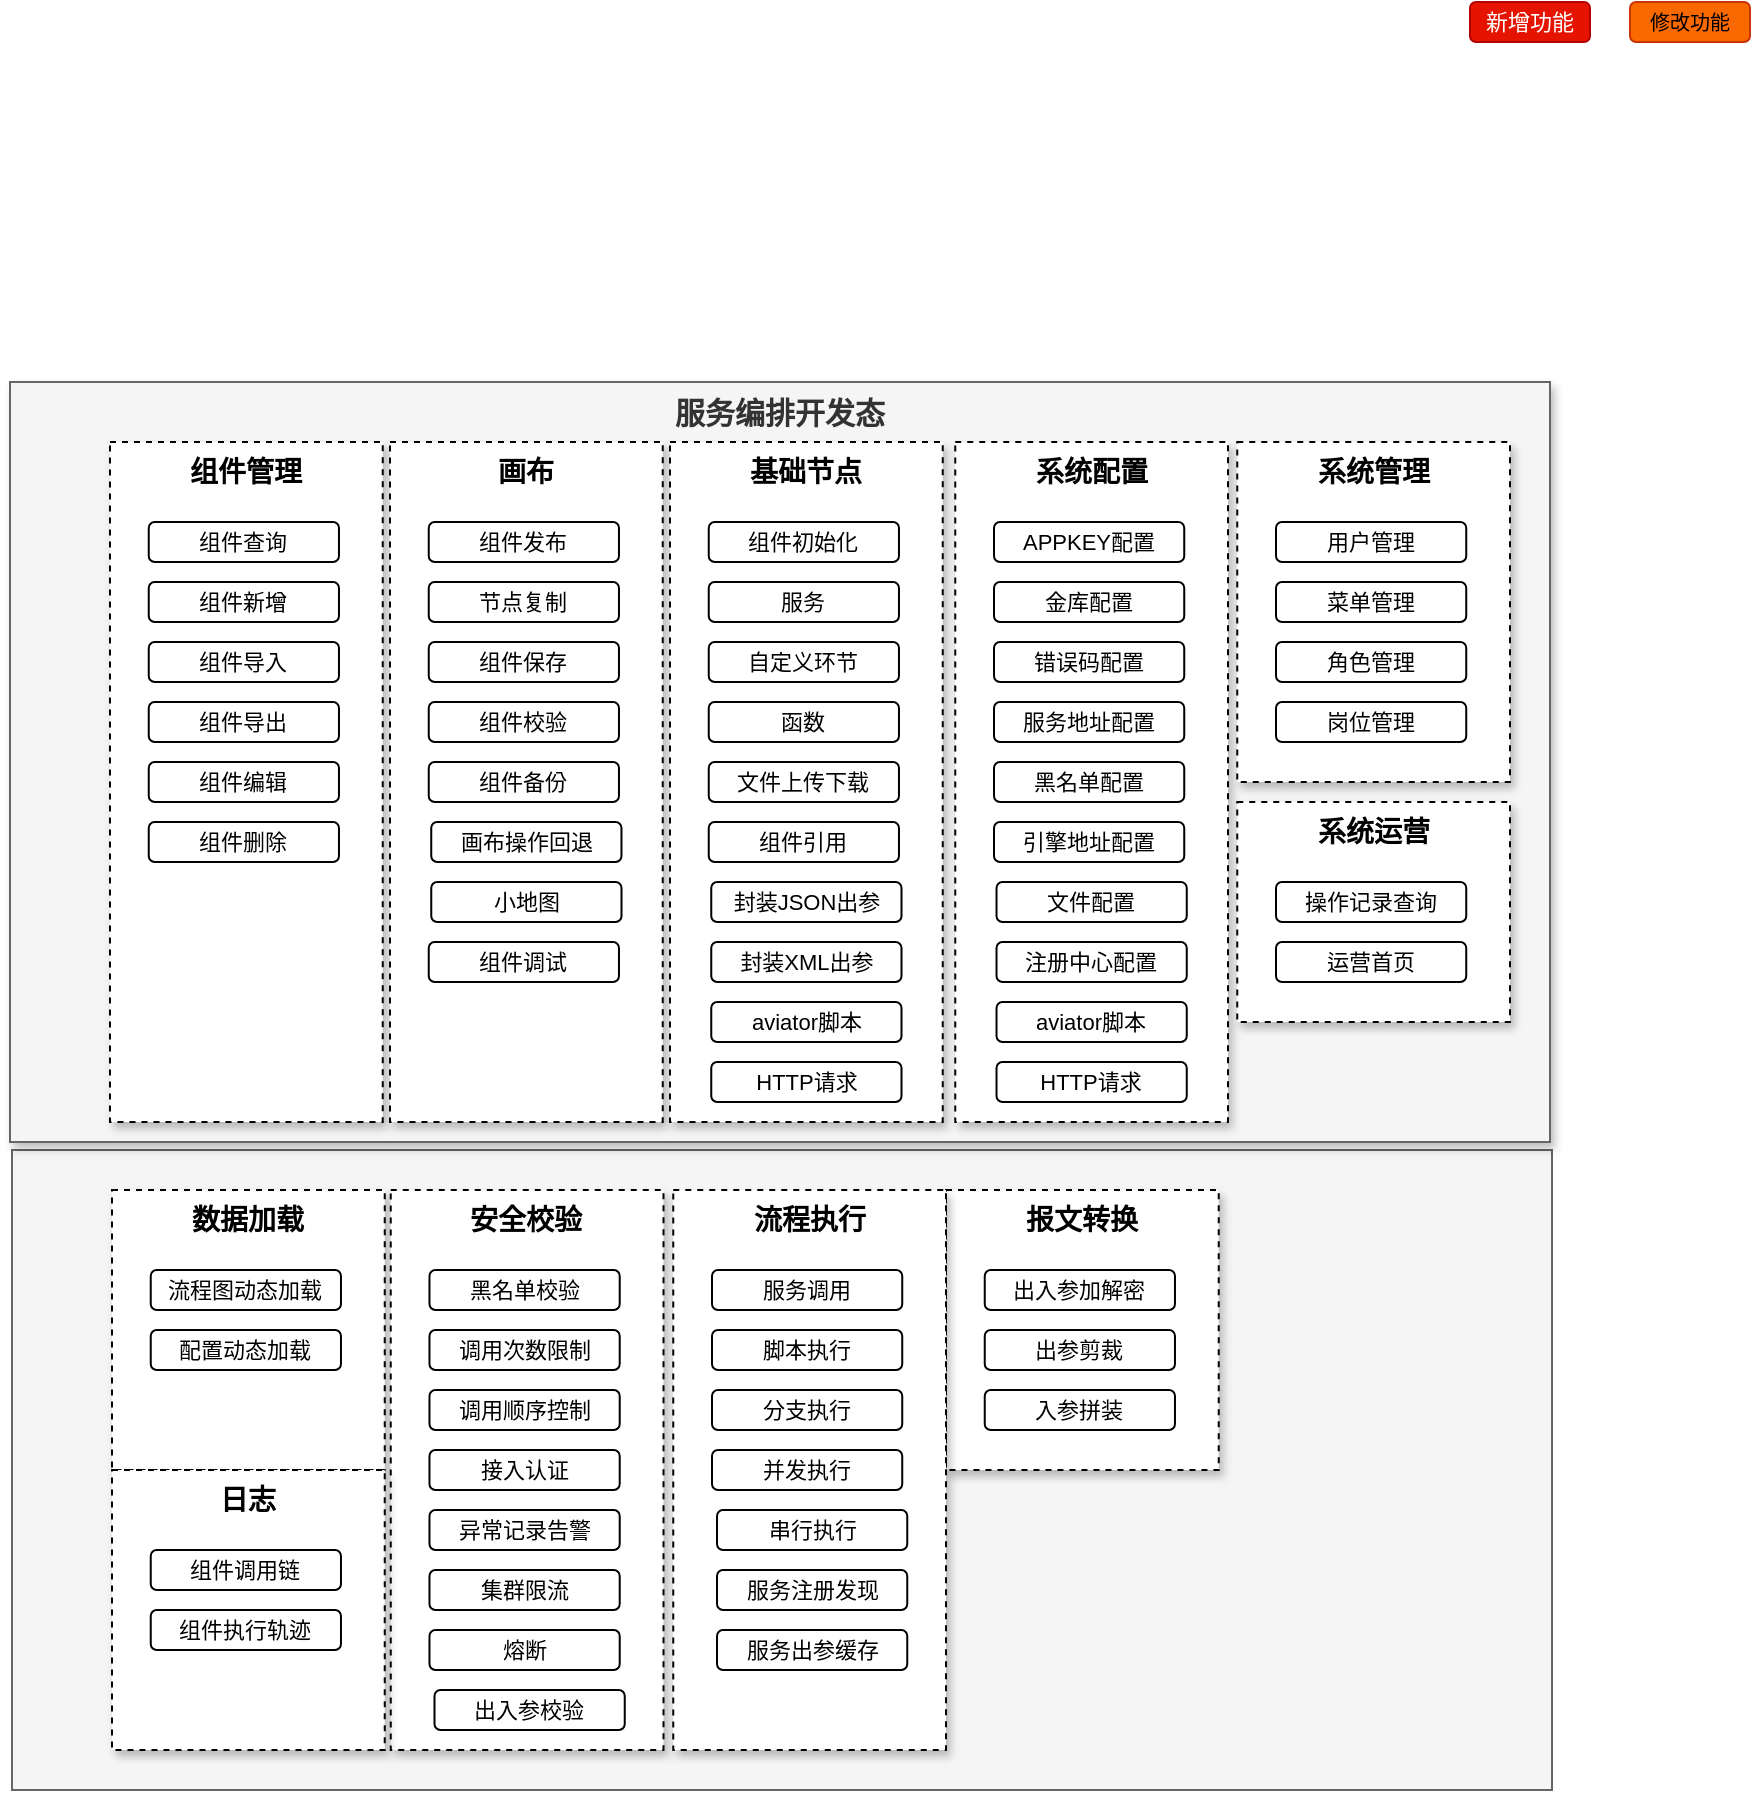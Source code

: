 <mxfile version="20.8.5" type="github">
  <diagram id="dkkSzEqPSUe6sfAFwoXn" name="第 1 页">
    <mxGraphModel dx="1120" dy="494" grid="1" gridSize="10" guides="1" tooltips="1" connect="1" arrows="1" fold="1" page="1" pageScale="1" pageWidth="827" pageHeight="1169" math="0" shadow="0">
      <root>
        <mxCell id="0" />
        <mxCell id="1" parent="0" />
        <mxCell id="loqbEO3SbJ-ndt2591DG-151" value="" style="rounded=0;whiteSpace=wrap;html=1;shadow=0;fontSize=15;fillColor=#f5f5f5;fontColor=#333333;strokeColor=#666666;" vertex="1" parent="1">
          <mxGeometry x="71" y="694" width="770" height="320" as="geometry" />
        </mxCell>
        <mxCell id="loqbEO3SbJ-ndt2591DG-150" value="服务编排开发态" style="rounded=0;whiteSpace=wrap;html=1;fontSize=15;verticalAlign=top;fontStyle=1;fillColor=#f5f5f5;fontColor=#333333;strokeColor=#666666;shadow=1;" vertex="1" parent="1">
          <mxGeometry x="70" y="310" width="770" height="380" as="geometry" />
        </mxCell>
        <mxCell id="loqbEO3SbJ-ndt2591DG-1" value="&lt;font style=&quot;font-size: 14px;&quot;&gt;组件管理&lt;/font&gt;" style="rounded=0;whiteSpace=wrap;html=1;fontSize=12;align=center;horizontal=1;verticalAlign=top;shadow=1;dashed=1;fontStyle=1" vertex="1" parent="1">
          <mxGeometry x="120" y="340" width="136.37" height="340" as="geometry" />
        </mxCell>
        <mxCell id="loqbEO3SbJ-ndt2591DG-2" value="&lt;font style=&quot;font-size: 11px&quot;&gt;组件查询&lt;/font&gt;" style="rounded=1;whiteSpace=wrap;html=1;fontSize=10;shadow=0;" vertex="1" parent="1">
          <mxGeometry x="139.37" y="380" width="95.12" height="20" as="geometry" />
        </mxCell>
        <mxCell id="loqbEO3SbJ-ndt2591DG-55" value="修改功能" style="rounded=1;whiteSpace=wrap;html=1;fontSize=10;fillColor=#fa6800;strokeColor=#C73500;shadow=0;fontColor=#000000;" vertex="1" parent="1">
          <mxGeometry x="880" y="120" width="60" height="20" as="geometry" />
        </mxCell>
        <mxCell id="loqbEO3SbJ-ndt2591DG-56" value="&lt;span style=&quot;font-size: 11px&quot;&gt;新增功能&lt;/span&gt;" style="rounded=1;whiteSpace=wrap;html=1;fontSize=10;shadow=0;fillColor=#e51400;strokeColor=#B20000;fontColor=#ffffff;" vertex="1" parent="1">
          <mxGeometry x="800.0" y="120" width="60" height="20" as="geometry" />
        </mxCell>
        <mxCell id="loqbEO3SbJ-ndt2591DG-59" value="&lt;font style=&quot;font-size: 11px&quot;&gt;组件新增&lt;/font&gt;" style="rounded=1;whiteSpace=wrap;html=1;fontSize=10;shadow=0;" vertex="1" parent="1">
          <mxGeometry x="139.37" y="410" width="95.12" height="20" as="geometry" />
        </mxCell>
        <mxCell id="loqbEO3SbJ-ndt2591DG-60" value="&lt;font style=&quot;font-size: 11px&quot;&gt;组件导入&lt;/font&gt;" style="rounded=1;whiteSpace=wrap;html=1;fontSize=10;shadow=0;" vertex="1" parent="1">
          <mxGeometry x="139.37" y="440" width="95.12" height="20" as="geometry" />
        </mxCell>
        <mxCell id="loqbEO3SbJ-ndt2591DG-61" value="&lt;font style=&quot;font-size: 11px&quot;&gt;组件导出&lt;/font&gt;" style="rounded=1;whiteSpace=wrap;html=1;fontSize=10;shadow=0;" vertex="1" parent="1">
          <mxGeometry x="139.37" y="470" width="95.12" height="20" as="geometry" />
        </mxCell>
        <mxCell id="loqbEO3SbJ-ndt2591DG-62" value="&lt;font style=&quot;font-size: 11px&quot;&gt;组件编辑&lt;/font&gt;" style="rounded=1;whiteSpace=wrap;html=1;fontSize=10;shadow=0;" vertex="1" parent="1">
          <mxGeometry x="139.37" y="500" width="95.12" height="20" as="geometry" />
        </mxCell>
        <mxCell id="loqbEO3SbJ-ndt2591DG-63" value="&lt;font style=&quot;font-size: 11px&quot;&gt;组件删除&lt;/font&gt;" style="rounded=1;whiteSpace=wrap;html=1;fontSize=10;shadow=0;" vertex="1" parent="1">
          <mxGeometry x="139.37" y="530" width="95.12" height="20" as="geometry" />
        </mxCell>
        <mxCell id="loqbEO3SbJ-ndt2591DG-64" value="&lt;font style=&quot;font-size: 14px;&quot;&gt;画布&lt;/font&gt;" style="rounded=0;whiteSpace=wrap;html=1;fontSize=12;align=center;horizontal=1;verticalAlign=top;shadow=1;dashed=1;fontStyle=1" vertex="1" parent="1">
          <mxGeometry x="260" y="340" width="136.37" height="340" as="geometry" />
        </mxCell>
        <mxCell id="loqbEO3SbJ-ndt2591DG-66" value="&lt;font style=&quot;font-size: 11px&quot;&gt;组件发布&lt;/font&gt;" style="rounded=1;whiteSpace=wrap;html=1;fontSize=10;shadow=0;" vertex="1" parent="1">
          <mxGeometry x="279.37" y="380" width="95.12" height="20" as="geometry" />
        </mxCell>
        <mxCell id="loqbEO3SbJ-ndt2591DG-67" value="&lt;font style=&quot;font-size: 11px&quot;&gt;节点复制&lt;/font&gt;" style="rounded=1;whiteSpace=wrap;html=1;fontSize=10;shadow=0;" vertex="1" parent="1">
          <mxGeometry x="279.37" y="410" width="95.12" height="20" as="geometry" />
        </mxCell>
        <mxCell id="loqbEO3SbJ-ndt2591DG-68" value="&lt;font style=&quot;font-size: 11px&quot;&gt;组件保存&lt;/font&gt;" style="rounded=1;whiteSpace=wrap;html=1;fontSize=10;shadow=0;" vertex="1" parent="1">
          <mxGeometry x="279.37" y="440" width="95.12" height="20" as="geometry" />
        </mxCell>
        <mxCell id="loqbEO3SbJ-ndt2591DG-69" value="&lt;font style=&quot;font-size: 11px&quot;&gt;组件校验&lt;/font&gt;" style="rounded=1;whiteSpace=wrap;html=1;fontSize=10;shadow=0;" vertex="1" parent="1">
          <mxGeometry x="279.37" y="470" width="95.12" height="20" as="geometry" />
        </mxCell>
        <mxCell id="loqbEO3SbJ-ndt2591DG-70" value="&lt;font style=&quot;font-size: 11px&quot;&gt;组件备份&lt;/font&gt;" style="rounded=1;whiteSpace=wrap;html=1;fontSize=10;shadow=0;" vertex="1" parent="1">
          <mxGeometry x="279.37" y="500" width="95.12" height="20" as="geometry" />
        </mxCell>
        <mxCell id="loqbEO3SbJ-ndt2591DG-71" value="&lt;font style=&quot;font-size: 11px&quot;&gt;画布操作回退&lt;/font&gt;" style="rounded=1;whiteSpace=wrap;html=1;fontSize=10;shadow=0;" vertex="1" parent="1">
          <mxGeometry x="280.62" y="530" width="95.12" height="20" as="geometry" />
        </mxCell>
        <mxCell id="loqbEO3SbJ-ndt2591DG-74" value="&lt;font style=&quot;font-size: 11px&quot;&gt;小地图&lt;/font&gt;" style="rounded=1;whiteSpace=wrap;html=1;fontSize=10;shadow=0;" vertex="1" parent="1">
          <mxGeometry x="280.63" y="560" width="95.12" height="20" as="geometry" />
        </mxCell>
        <mxCell id="loqbEO3SbJ-ndt2591DG-75" value="&lt;font style=&quot;font-size: 14px;&quot;&gt;基础节点&lt;/font&gt;" style="rounded=0;whiteSpace=wrap;html=1;fontSize=12;align=center;horizontal=1;verticalAlign=top;shadow=1;dashed=1;fontStyle=1" vertex="1" parent="1">
          <mxGeometry x="400" y="340" width="136.37" height="340" as="geometry" />
        </mxCell>
        <mxCell id="loqbEO3SbJ-ndt2591DG-76" value="&lt;font style=&quot;font-size: 11px&quot;&gt;组件初始化&lt;/font&gt;" style="rounded=1;whiteSpace=wrap;html=1;fontSize=10;shadow=0;" vertex="1" parent="1">
          <mxGeometry x="419.37" y="380" width="95.12" height="20" as="geometry" />
        </mxCell>
        <mxCell id="loqbEO3SbJ-ndt2591DG-77" value="&lt;font style=&quot;font-size: 11px&quot;&gt;服务&lt;/font&gt;" style="rounded=1;whiteSpace=wrap;html=1;fontSize=10;shadow=0;" vertex="1" parent="1">
          <mxGeometry x="419.37" y="410" width="95.12" height="20" as="geometry" />
        </mxCell>
        <mxCell id="loqbEO3SbJ-ndt2591DG-78" value="&lt;font style=&quot;font-size: 11px&quot;&gt;自定义环节&lt;/font&gt;" style="rounded=1;whiteSpace=wrap;html=1;fontSize=10;shadow=0;" vertex="1" parent="1">
          <mxGeometry x="419.37" y="440" width="95.12" height="20" as="geometry" />
        </mxCell>
        <mxCell id="loqbEO3SbJ-ndt2591DG-79" value="&lt;font style=&quot;font-size: 11px&quot;&gt;函数&lt;/font&gt;" style="rounded=1;whiteSpace=wrap;html=1;fontSize=10;shadow=0;" vertex="1" parent="1">
          <mxGeometry x="419.37" y="470" width="95.12" height="20" as="geometry" />
        </mxCell>
        <mxCell id="loqbEO3SbJ-ndt2591DG-80" value="&lt;font style=&quot;font-size: 11px&quot;&gt;文件上传下载&lt;/font&gt;" style="rounded=1;whiteSpace=wrap;html=1;fontSize=10;shadow=0;" vertex="1" parent="1">
          <mxGeometry x="419.37" y="500" width="95.12" height="20" as="geometry" />
        </mxCell>
        <mxCell id="loqbEO3SbJ-ndt2591DG-81" value="&lt;font style=&quot;font-size: 11px&quot;&gt;组件引用&lt;/font&gt;" style="rounded=1;whiteSpace=wrap;html=1;fontSize=10;shadow=0;" vertex="1" parent="1">
          <mxGeometry x="419.37" y="530" width="95.12" height="20" as="geometry" />
        </mxCell>
        <mxCell id="loqbEO3SbJ-ndt2591DG-82" value="&lt;font style=&quot;font-size: 11px&quot;&gt;封装JSON出参&lt;/font&gt;" style="rounded=1;whiteSpace=wrap;html=1;fontSize=10;shadow=0;" vertex="1" parent="1">
          <mxGeometry x="420.63" y="560" width="95.12" height="20" as="geometry" />
        </mxCell>
        <mxCell id="loqbEO3SbJ-ndt2591DG-83" value="&lt;font style=&quot;font-size: 11px&quot;&gt;封装XML出参&lt;/font&gt;" style="rounded=1;whiteSpace=wrap;html=1;fontSize=10;shadow=0;" vertex="1" parent="1">
          <mxGeometry x="420.63" y="590" width="95.12" height="20" as="geometry" />
        </mxCell>
        <mxCell id="loqbEO3SbJ-ndt2591DG-84" value="&lt;font style=&quot;font-size: 11px&quot;&gt;aviator脚本&lt;/font&gt;" style="rounded=1;whiteSpace=wrap;html=1;fontSize=10;shadow=0;" vertex="1" parent="1">
          <mxGeometry x="420.63" y="620" width="95.12" height="20" as="geometry" />
        </mxCell>
        <mxCell id="loqbEO3SbJ-ndt2591DG-85" value="&lt;font style=&quot;font-size: 11px&quot;&gt;HTTP请求&lt;/font&gt;" style="rounded=1;whiteSpace=wrap;html=1;fontSize=10;shadow=0;" vertex="1" parent="1">
          <mxGeometry x="420.63" y="650" width="95.12" height="20" as="geometry" />
        </mxCell>
        <mxCell id="loqbEO3SbJ-ndt2591DG-86" value="&lt;font style=&quot;font-size: 11px&quot;&gt;组件调试&lt;/font&gt;" style="rounded=1;whiteSpace=wrap;html=1;fontSize=10;shadow=0;" vertex="1" parent="1">
          <mxGeometry x="279.37" y="590" width="95.12" height="20" as="geometry" />
        </mxCell>
        <mxCell id="loqbEO3SbJ-ndt2591DG-87" value="&lt;font style=&quot;font-size: 14px;&quot;&gt;系统配置&lt;/font&gt;" style="rounded=0;whiteSpace=wrap;html=1;fontSize=12;align=center;horizontal=1;verticalAlign=top;shadow=1;dashed=1;fontStyle=1" vertex="1" parent="1">
          <mxGeometry x="542.63" y="340" width="136.37" height="340" as="geometry" />
        </mxCell>
        <mxCell id="loqbEO3SbJ-ndt2591DG-88" value="&lt;font style=&quot;font-size: 11px&quot;&gt;APPKEY配置&lt;/font&gt;" style="rounded=1;whiteSpace=wrap;html=1;fontSize=10;shadow=0;" vertex="1" parent="1">
          <mxGeometry x="562" y="380" width="95.12" height="20" as="geometry" />
        </mxCell>
        <mxCell id="loqbEO3SbJ-ndt2591DG-89" value="&lt;font style=&quot;font-size: 11px&quot;&gt;金库配置&lt;/font&gt;" style="rounded=1;whiteSpace=wrap;html=1;fontSize=10;shadow=0;" vertex="1" parent="1">
          <mxGeometry x="562" y="410" width="95.12" height="20" as="geometry" />
        </mxCell>
        <mxCell id="loqbEO3SbJ-ndt2591DG-90" value="&lt;font style=&quot;font-size: 11px&quot;&gt;错误码配置&lt;/font&gt;" style="rounded=1;whiteSpace=wrap;html=1;fontSize=10;shadow=0;" vertex="1" parent="1">
          <mxGeometry x="562" y="440" width="95.12" height="20" as="geometry" />
        </mxCell>
        <mxCell id="loqbEO3SbJ-ndt2591DG-91" value="&lt;font style=&quot;font-size: 11px&quot;&gt;服务地址配置&lt;/font&gt;" style="rounded=1;whiteSpace=wrap;html=1;fontSize=10;shadow=0;" vertex="1" parent="1">
          <mxGeometry x="562" y="470" width="95.12" height="20" as="geometry" />
        </mxCell>
        <mxCell id="loqbEO3SbJ-ndt2591DG-92" value="&lt;font style=&quot;font-size: 11px&quot;&gt;黑名单配置&lt;/font&gt;" style="rounded=1;whiteSpace=wrap;html=1;fontSize=10;shadow=0;" vertex="1" parent="1">
          <mxGeometry x="562" y="500" width="95.12" height="20" as="geometry" />
        </mxCell>
        <mxCell id="loqbEO3SbJ-ndt2591DG-93" value="&lt;font style=&quot;font-size: 11px&quot;&gt;引擎地址配置&lt;/font&gt;" style="rounded=1;whiteSpace=wrap;html=1;fontSize=10;shadow=0;" vertex="1" parent="1">
          <mxGeometry x="562" y="530" width="95.12" height="20" as="geometry" />
        </mxCell>
        <mxCell id="loqbEO3SbJ-ndt2591DG-94" value="&lt;font style=&quot;font-size: 11px&quot;&gt;文件配置&lt;/font&gt;" style="rounded=1;whiteSpace=wrap;html=1;fontSize=10;shadow=0;" vertex="1" parent="1">
          <mxGeometry x="563.26" y="560" width="95.12" height="20" as="geometry" />
        </mxCell>
        <mxCell id="loqbEO3SbJ-ndt2591DG-95" value="&lt;font style=&quot;font-size: 11px&quot;&gt;注册中心配置&lt;/font&gt;" style="rounded=1;whiteSpace=wrap;html=1;fontSize=10;shadow=0;" vertex="1" parent="1">
          <mxGeometry x="563.26" y="590" width="95.12" height="20" as="geometry" />
        </mxCell>
        <mxCell id="loqbEO3SbJ-ndt2591DG-96" value="&lt;font style=&quot;font-size: 11px&quot;&gt;aviator脚本&lt;/font&gt;" style="rounded=1;whiteSpace=wrap;html=1;fontSize=10;shadow=0;" vertex="1" parent="1">
          <mxGeometry x="563.26" y="620" width="95.12" height="20" as="geometry" />
        </mxCell>
        <mxCell id="loqbEO3SbJ-ndt2591DG-97" value="&lt;font style=&quot;font-size: 11px&quot;&gt;HTTP请求&lt;/font&gt;" style="rounded=1;whiteSpace=wrap;html=1;fontSize=10;shadow=0;" vertex="1" parent="1">
          <mxGeometry x="563.26" y="650" width="95.12" height="20" as="geometry" />
        </mxCell>
        <mxCell id="loqbEO3SbJ-ndt2591DG-98" value="&lt;font style=&quot;font-size: 14px;&quot;&gt;系统管理&lt;/font&gt;" style="rounded=0;whiteSpace=wrap;html=1;fontSize=12;align=center;horizontal=1;verticalAlign=top;shadow=1;dashed=1;fontStyle=1" vertex="1" parent="1">
          <mxGeometry x="683.63" y="340" width="136.37" height="170" as="geometry" />
        </mxCell>
        <mxCell id="loqbEO3SbJ-ndt2591DG-99" value="&lt;font style=&quot;font-size: 11px&quot;&gt;用户管理&lt;/font&gt;" style="rounded=1;whiteSpace=wrap;html=1;fontSize=10;shadow=0;" vertex="1" parent="1">
          <mxGeometry x="703" y="380" width="95.12" height="20" as="geometry" />
        </mxCell>
        <mxCell id="loqbEO3SbJ-ndt2591DG-100" value="&lt;font style=&quot;font-size: 11px&quot;&gt;菜单管理&lt;/font&gt;" style="rounded=1;whiteSpace=wrap;html=1;fontSize=10;shadow=0;" vertex="1" parent="1">
          <mxGeometry x="703" y="410" width="95.12" height="20" as="geometry" />
        </mxCell>
        <mxCell id="loqbEO3SbJ-ndt2591DG-101" value="&lt;font style=&quot;font-size: 11px&quot;&gt;角色管理&lt;/font&gt;" style="rounded=1;whiteSpace=wrap;html=1;fontSize=10;shadow=0;" vertex="1" parent="1">
          <mxGeometry x="703" y="440" width="95.12" height="20" as="geometry" />
        </mxCell>
        <mxCell id="loqbEO3SbJ-ndt2591DG-102" value="&lt;font style=&quot;font-size: 11px&quot;&gt;岗位管理&lt;/font&gt;" style="rounded=1;whiteSpace=wrap;html=1;fontSize=10;shadow=0;" vertex="1" parent="1">
          <mxGeometry x="703" y="470" width="95.12" height="20" as="geometry" />
        </mxCell>
        <mxCell id="loqbEO3SbJ-ndt2591DG-105" value="&lt;font style=&quot;font-size: 14px;&quot;&gt;系统运营&lt;/font&gt;" style="rounded=0;whiteSpace=wrap;html=1;fontSize=12;align=center;horizontal=1;verticalAlign=top;shadow=1;dashed=1;fontStyle=1" vertex="1" parent="1">
          <mxGeometry x="683.63" y="520" width="136.37" height="110" as="geometry" />
        </mxCell>
        <mxCell id="loqbEO3SbJ-ndt2591DG-106" value="&lt;font style=&quot;font-size: 11px&quot;&gt;操作记录查询&lt;/font&gt;" style="rounded=1;whiteSpace=wrap;html=1;fontSize=10;shadow=0;" vertex="1" parent="1">
          <mxGeometry x="703" y="560" width="95.12" height="20" as="geometry" />
        </mxCell>
        <mxCell id="loqbEO3SbJ-ndt2591DG-107" value="&lt;font style=&quot;font-size: 11px&quot;&gt;运营首页&lt;/font&gt;" style="rounded=1;whiteSpace=wrap;html=1;fontSize=10;shadow=0;" vertex="1" parent="1">
          <mxGeometry x="703" y="590" width="95.12" height="20" as="geometry" />
        </mxCell>
        <mxCell id="loqbEO3SbJ-ndt2591DG-110" value="&lt;font style=&quot;font-size: 14px;&quot;&gt;数据加载&lt;/font&gt;" style="rounded=0;whiteSpace=wrap;html=1;fontSize=12;align=center;horizontal=1;verticalAlign=top;shadow=1;dashed=1;fontStyle=1" vertex="1" parent="1">
          <mxGeometry x="121" y="714" width="136.37" height="140" as="geometry" />
        </mxCell>
        <mxCell id="loqbEO3SbJ-ndt2591DG-111" value="&lt;font style=&quot;font-size: 11px&quot;&gt;流程图动态加载&lt;/font&gt;" style="rounded=1;whiteSpace=wrap;html=1;fontSize=10;shadow=0;" vertex="1" parent="1">
          <mxGeometry x="140.37" y="754" width="95.12" height="20" as="geometry" />
        </mxCell>
        <mxCell id="loqbEO3SbJ-ndt2591DG-112" value="&lt;font style=&quot;font-size: 11px&quot;&gt;配置动态加载&lt;/font&gt;" style="rounded=1;whiteSpace=wrap;html=1;fontSize=10;shadow=0;" vertex="1" parent="1">
          <mxGeometry x="140.37" y="784" width="95.12" height="20" as="geometry" />
        </mxCell>
        <mxCell id="loqbEO3SbJ-ndt2591DG-117" value="&lt;font style=&quot;font-size: 14px;&quot;&gt;安全校验&lt;/font&gt;" style="rounded=0;whiteSpace=wrap;html=1;fontSize=12;align=center;horizontal=1;verticalAlign=top;shadow=1;dashed=1;fontStyle=1" vertex="1" parent="1">
          <mxGeometry x="260.37" y="714" width="136.37" height="280" as="geometry" />
        </mxCell>
        <mxCell id="loqbEO3SbJ-ndt2591DG-118" value="&lt;font style=&quot;font-size: 11px&quot;&gt;黑名单校验&lt;/font&gt;" style="rounded=1;whiteSpace=wrap;html=1;fontSize=10;shadow=0;" vertex="1" parent="1">
          <mxGeometry x="279.74" y="754" width="95.12" height="20" as="geometry" />
        </mxCell>
        <mxCell id="loqbEO3SbJ-ndt2591DG-119" value="&lt;font style=&quot;font-size: 11px&quot;&gt;调用次数限制&lt;/font&gt;" style="rounded=1;whiteSpace=wrap;html=1;fontSize=10;shadow=0;" vertex="1" parent="1">
          <mxGeometry x="279.74" y="784" width="95.12" height="20" as="geometry" />
        </mxCell>
        <mxCell id="loqbEO3SbJ-ndt2591DG-120" value="&lt;font style=&quot;font-size: 11px&quot;&gt;调用顺序控制&lt;/font&gt;" style="rounded=1;whiteSpace=wrap;html=1;fontSize=10;shadow=0;" vertex="1" parent="1">
          <mxGeometry x="279.74" y="814" width="95.12" height="20" as="geometry" />
        </mxCell>
        <mxCell id="loqbEO3SbJ-ndt2591DG-121" value="&lt;font style=&quot;font-size: 11px&quot;&gt;接入认证&lt;/font&gt;" style="rounded=1;whiteSpace=wrap;html=1;fontSize=10;shadow=0;" vertex="1" parent="1">
          <mxGeometry x="279.74" y="844" width="95.12" height="20" as="geometry" />
        </mxCell>
        <mxCell id="loqbEO3SbJ-ndt2591DG-122" value="&lt;font style=&quot;font-size: 11px&quot;&gt;异常记录告警&lt;/font&gt;" style="rounded=1;whiteSpace=wrap;html=1;fontSize=10;shadow=0;" vertex="1" parent="1">
          <mxGeometry x="279.74" y="874" width="95.12" height="20" as="geometry" />
        </mxCell>
        <mxCell id="loqbEO3SbJ-ndt2591DG-123" value="&lt;font style=&quot;font-size: 11px&quot;&gt;集群限流&lt;/font&gt;" style="rounded=1;whiteSpace=wrap;html=1;fontSize=10;shadow=0;" vertex="1" parent="1">
          <mxGeometry x="279.74" y="904" width="95.12" height="20" as="geometry" />
        </mxCell>
        <mxCell id="loqbEO3SbJ-ndt2591DG-124" value="&lt;font style=&quot;font-size: 11px&quot;&gt;熔断&lt;/font&gt;" style="rounded=1;whiteSpace=wrap;html=1;fontSize=10;shadow=0;" vertex="1" parent="1">
          <mxGeometry x="279.74" y="934" width="95.12" height="20" as="geometry" />
        </mxCell>
        <mxCell id="loqbEO3SbJ-ndt2591DG-126" value="&lt;font style=&quot;font-size: 11px&quot;&gt;出入参校验&lt;/font&gt;" style="rounded=1;whiteSpace=wrap;html=1;fontSize=10;shadow=0;" vertex="1" parent="1">
          <mxGeometry x="282.25" y="964" width="95.12" height="20" as="geometry" />
        </mxCell>
        <mxCell id="loqbEO3SbJ-ndt2591DG-128" value="&lt;font style=&quot;font-size: 14px;&quot;&gt;报文转换&lt;/font&gt;" style="rounded=0;whiteSpace=wrap;html=1;fontSize=12;align=center;horizontal=1;verticalAlign=top;shadow=1;dashed=1;fontStyle=1" vertex="1" parent="1">
          <mxGeometry x="538.0" y="714" width="136.37" height="140" as="geometry" />
        </mxCell>
        <mxCell id="loqbEO3SbJ-ndt2591DG-129" value="&lt;font style=&quot;font-size: 11px&quot;&gt;出入参加解密&lt;/font&gt;" style="rounded=1;whiteSpace=wrap;html=1;fontSize=10;shadow=0;" vertex="1" parent="1">
          <mxGeometry x="557.37" y="754" width="95.12" height="20" as="geometry" />
        </mxCell>
        <mxCell id="loqbEO3SbJ-ndt2591DG-130" value="&lt;font style=&quot;font-size: 11px&quot;&gt;出参剪裁&lt;/font&gt;" style="rounded=1;whiteSpace=wrap;html=1;fontSize=10;shadow=0;" vertex="1" parent="1">
          <mxGeometry x="557.37" y="784" width="95.12" height="20" as="geometry" />
        </mxCell>
        <mxCell id="loqbEO3SbJ-ndt2591DG-131" value="&lt;font style=&quot;font-size: 11px&quot;&gt;入参拼装&lt;/font&gt;" style="rounded=1;whiteSpace=wrap;html=1;fontSize=10;shadow=0;" vertex="1" parent="1">
          <mxGeometry x="557.37" y="814" width="95.12" height="20" as="geometry" />
        </mxCell>
        <mxCell id="loqbEO3SbJ-ndt2591DG-137" value="&lt;font style=&quot;font-size: 14px;&quot;&gt;流程执行&lt;/font&gt;" style="rounded=0;whiteSpace=wrap;html=1;fontSize=12;align=center;horizontal=1;verticalAlign=top;shadow=1;dashed=1;fontStyle=1" vertex="1" parent="1">
          <mxGeometry x="401.63" y="714" width="136.37" height="280" as="geometry" />
        </mxCell>
        <mxCell id="loqbEO3SbJ-ndt2591DG-138" value="&lt;font style=&quot;font-size: 11px&quot;&gt;服务调用&lt;/font&gt;" style="rounded=1;whiteSpace=wrap;html=1;fontSize=10;shadow=0;" vertex="1" parent="1">
          <mxGeometry x="421" y="754" width="95.12" height="20" as="geometry" />
        </mxCell>
        <mxCell id="loqbEO3SbJ-ndt2591DG-139" value="&lt;font style=&quot;font-size: 11px&quot;&gt;脚本执行&lt;/font&gt;" style="rounded=1;whiteSpace=wrap;html=1;fontSize=10;shadow=0;" vertex="1" parent="1">
          <mxGeometry x="421" y="784" width="95.12" height="20" as="geometry" />
        </mxCell>
        <mxCell id="loqbEO3SbJ-ndt2591DG-140" value="&lt;font style=&quot;font-size: 11px&quot;&gt;分支执行&lt;/font&gt;" style="rounded=1;whiteSpace=wrap;html=1;fontSize=10;shadow=0;" vertex="1" parent="1">
          <mxGeometry x="421" y="814" width="95.12" height="20" as="geometry" />
        </mxCell>
        <mxCell id="loqbEO3SbJ-ndt2591DG-141" value="&lt;font style=&quot;font-size: 11px&quot;&gt;并发执行&lt;/font&gt;" style="rounded=1;whiteSpace=wrap;html=1;fontSize=10;shadow=0;" vertex="1" parent="1">
          <mxGeometry x="421" y="844" width="95.12" height="20" as="geometry" />
        </mxCell>
        <mxCell id="loqbEO3SbJ-ndt2591DG-142" value="&lt;font style=&quot;font-size: 11px&quot;&gt;串行执行&lt;/font&gt;" style="rounded=1;whiteSpace=wrap;html=1;fontSize=10;shadow=0;" vertex="1" parent="1">
          <mxGeometry x="423.51" y="874" width="95.12" height="20" as="geometry" />
        </mxCell>
        <mxCell id="loqbEO3SbJ-ndt2591DG-143" value="&lt;font style=&quot;font-size: 11px&quot;&gt;服务注册发现&lt;/font&gt;" style="rounded=1;whiteSpace=wrap;html=1;fontSize=10;shadow=0;" vertex="1" parent="1">
          <mxGeometry x="423.51" y="904" width="95.12" height="20" as="geometry" />
        </mxCell>
        <mxCell id="loqbEO3SbJ-ndt2591DG-144" value="&lt;font style=&quot;font-size: 11px&quot;&gt;服务出参缓存&lt;/font&gt;" style="rounded=1;whiteSpace=wrap;html=1;fontSize=10;shadow=0;" vertex="1" parent="1">
          <mxGeometry x="423.51" y="934" width="95.12" height="20" as="geometry" />
        </mxCell>
        <mxCell id="loqbEO3SbJ-ndt2591DG-145" value="&lt;font style=&quot;font-size: 14px;&quot;&gt;日志&lt;/font&gt;" style="rounded=0;whiteSpace=wrap;html=1;fontSize=12;align=center;horizontal=1;verticalAlign=top;shadow=1;dashed=1;fontStyle=1" vertex="1" parent="1">
          <mxGeometry x="121" y="854" width="136.37" height="140" as="geometry" />
        </mxCell>
        <mxCell id="loqbEO3SbJ-ndt2591DG-146" value="&lt;font style=&quot;font-size: 11px&quot;&gt;组件调用链&lt;/font&gt;" style="rounded=1;whiteSpace=wrap;html=1;fontSize=10;shadow=0;" vertex="1" parent="1">
          <mxGeometry x="140.37" y="894" width="95.12" height="20" as="geometry" />
        </mxCell>
        <mxCell id="loqbEO3SbJ-ndt2591DG-147" value="&lt;font style=&quot;font-size: 11px&quot;&gt;组件执行轨迹&lt;/font&gt;" style="rounded=1;whiteSpace=wrap;html=1;fontSize=10;shadow=0;" vertex="1" parent="1">
          <mxGeometry x="140.37" y="924" width="95.12" height="20" as="geometry" />
        </mxCell>
      </root>
    </mxGraphModel>
  </diagram>
</mxfile>
